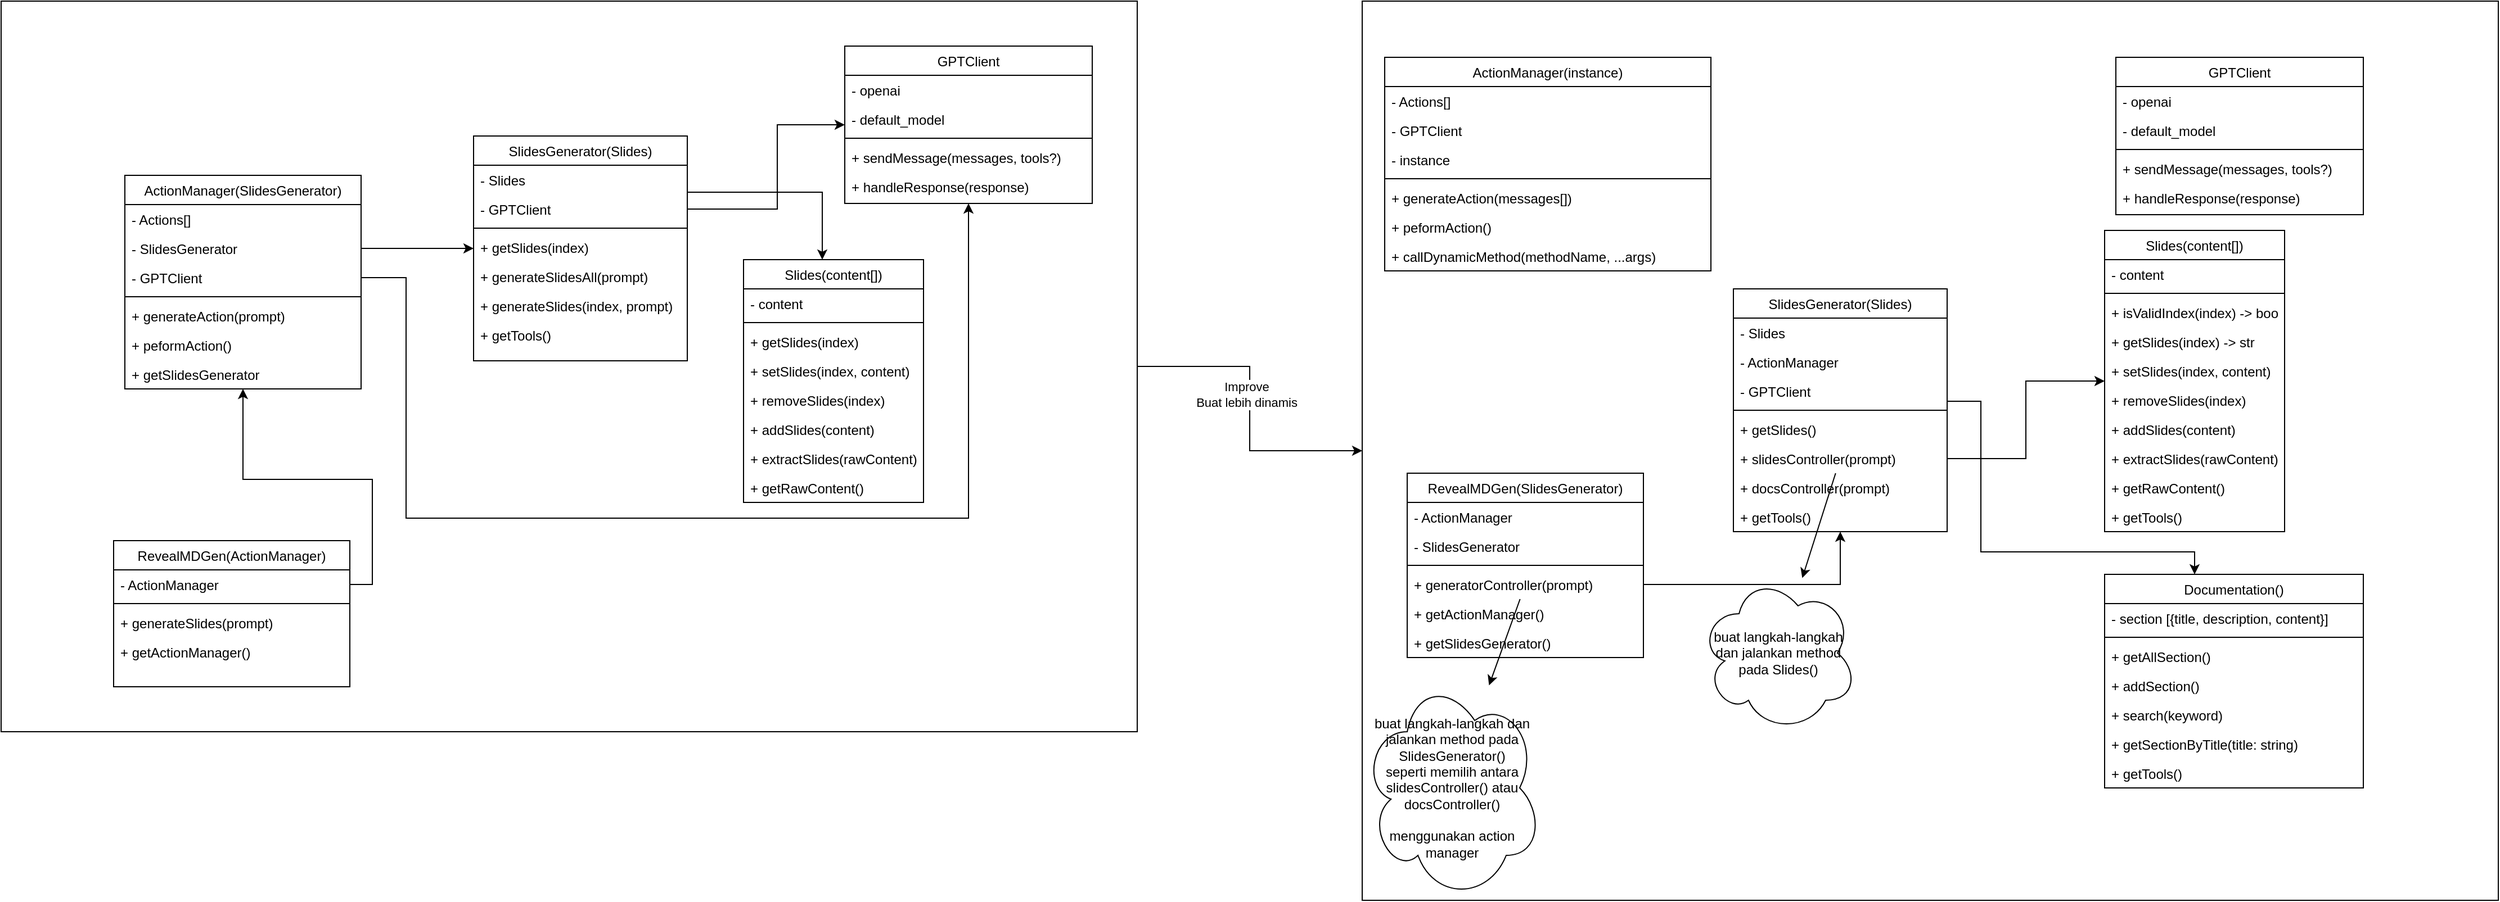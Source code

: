 <mxfile version="26.0.2">
  <diagram id="C5RBs43oDa-KdzZeNtuy" name="Page-1">
    <mxGraphModel dx="2054" dy="1864" grid="1" gridSize="10" guides="1" tooltips="1" connect="1" arrows="1" fold="1" page="1" pageScale="1" pageWidth="827" pageHeight="1169" math="0" shadow="0">
      <root>
        <mxCell id="WIyWlLk6GJQsqaUBKTNV-0" />
        <mxCell id="WIyWlLk6GJQsqaUBKTNV-1" parent="WIyWlLk6GJQsqaUBKTNV-0" />
        <mxCell id="t7L39CDLGECMZYHpMhQR-42" value="" style="rounded=0;whiteSpace=wrap;html=1;" parent="WIyWlLk6GJQsqaUBKTNV-1" vertex="1">
          <mxGeometry x="950" y="-100" width="1010" height="800" as="geometry" />
        </mxCell>
        <mxCell id="t7L39CDLGECMZYHpMhQR-43" style="edgeStyle=orthogonalEdgeStyle;rounded=0;orthogonalLoop=1;jettySize=auto;html=1;" parent="WIyWlLk6GJQsqaUBKTNV-1" source="t7L39CDLGECMZYHpMhQR-41" target="t7L39CDLGECMZYHpMhQR-42" edge="1">
          <mxGeometry relative="1" as="geometry" />
        </mxCell>
        <mxCell id="t7L39CDLGECMZYHpMhQR-44" value="Improve&lt;br&gt;Buat lebih dinamis" style="edgeLabel;html=1;align=center;verticalAlign=middle;resizable=0;points=[];" parent="t7L39CDLGECMZYHpMhQR-43" vertex="1" connectable="0">
          <mxGeometry x="-0.095" y="-3" relative="1" as="geometry">
            <mxPoint as="offset" />
          </mxGeometry>
        </mxCell>
        <mxCell id="t7L39CDLGECMZYHpMhQR-41" value="" style="rounded=0;whiteSpace=wrap;html=1;" parent="WIyWlLk6GJQsqaUBKTNV-1" vertex="1">
          <mxGeometry x="-260" y="-100" width="1010" height="650" as="geometry" />
        </mxCell>
        <mxCell id="zkfFHV4jXpPFQw0GAbJ--17" value="Slides(content[])" style="swimlane;fontStyle=0;align=center;verticalAlign=top;childLayout=stackLayout;horizontal=1;startSize=26;horizontalStack=0;resizeParent=1;resizeLast=0;collapsible=1;marginBottom=0;rounded=0;shadow=0;strokeWidth=1;" parent="WIyWlLk6GJQsqaUBKTNV-1" vertex="1">
          <mxGeometry x="400" y="130" width="160" height="216" as="geometry">
            <mxRectangle x="550" y="140" width="160" height="26" as="alternateBounds" />
          </mxGeometry>
        </mxCell>
        <mxCell id="zkfFHV4jXpPFQw0GAbJ--18" value="- content" style="text;align=left;verticalAlign=top;spacingLeft=4;spacingRight=4;overflow=hidden;rotatable=0;points=[[0,0.5],[1,0.5]];portConstraint=eastwest;" parent="zkfFHV4jXpPFQw0GAbJ--17" vertex="1">
          <mxGeometry y="26" width="160" height="26" as="geometry" />
        </mxCell>
        <mxCell id="zkfFHV4jXpPFQw0GAbJ--23" value="" style="line;html=1;strokeWidth=1;align=left;verticalAlign=middle;spacingTop=-1;spacingLeft=3;spacingRight=3;rotatable=0;labelPosition=right;points=[];portConstraint=eastwest;" parent="zkfFHV4jXpPFQw0GAbJ--17" vertex="1">
          <mxGeometry y="52" width="160" height="8" as="geometry" />
        </mxCell>
        <mxCell id="zkfFHV4jXpPFQw0GAbJ--24" value="+ getSlides(index)" style="text;align=left;verticalAlign=top;spacingLeft=4;spacingRight=4;overflow=hidden;rotatable=0;points=[[0,0.5],[1,0.5]];portConstraint=eastwest;" parent="zkfFHV4jXpPFQw0GAbJ--17" vertex="1">
          <mxGeometry y="60" width="160" height="26" as="geometry" />
        </mxCell>
        <mxCell id="zkfFHV4jXpPFQw0GAbJ--25" value="+ setSlides(index, content)" style="text;align=left;verticalAlign=top;spacingLeft=4;spacingRight=4;overflow=hidden;rotatable=0;points=[[0,0.5],[1,0.5]];portConstraint=eastwest;" parent="zkfFHV4jXpPFQw0GAbJ--17" vertex="1">
          <mxGeometry y="86" width="160" height="26" as="geometry" />
        </mxCell>
        <mxCell id="sR8OtwphDiJ-T3VBc1t4-0" value="+ removeSlides(index)" style="text;align=left;verticalAlign=top;spacingLeft=4;spacingRight=4;overflow=hidden;rotatable=0;points=[[0,0.5],[1,0.5]];portConstraint=eastwest;" parent="zkfFHV4jXpPFQw0GAbJ--17" vertex="1">
          <mxGeometry y="112" width="160" height="26" as="geometry" />
        </mxCell>
        <mxCell id="sR8OtwphDiJ-T3VBc1t4-1" value="+ addSlides(content)" style="text;align=left;verticalAlign=top;spacingLeft=4;spacingRight=4;overflow=hidden;rotatable=0;points=[[0,0.5],[1,0.5]];portConstraint=eastwest;" parent="zkfFHV4jXpPFQw0GAbJ--17" vertex="1">
          <mxGeometry y="138" width="160" height="26" as="geometry" />
        </mxCell>
        <mxCell id="sR8OtwphDiJ-T3VBc1t4-2" value="+ extractSlides(rawContent)" style="text;align=left;verticalAlign=top;spacingLeft=4;spacingRight=4;overflow=hidden;rotatable=0;points=[[0,0.5],[1,0.5]];portConstraint=eastwest;" parent="zkfFHV4jXpPFQw0GAbJ--17" vertex="1">
          <mxGeometry y="164" width="160" height="26" as="geometry" />
        </mxCell>
        <mxCell id="sR8OtwphDiJ-T3VBc1t4-3" value="+ getRawContent()" style="text;align=left;verticalAlign=top;spacingLeft=4;spacingRight=4;overflow=hidden;rotatable=0;points=[[0,0.5],[1,0.5]];portConstraint=eastwest;" parent="zkfFHV4jXpPFQw0GAbJ--17" vertex="1">
          <mxGeometry y="190" width="160" height="26" as="geometry" />
        </mxCell>
        <mxCell id="sR8OtwphDiJ-T3VBc1t4-4" value="SlidesGenerator(Slides)" style="swimlane;fontStyle=0;align=center;verticalAlign=top;childLayout=stackLayout;horizontal=1;startSize=26;horizontalStack=0;resizeParent=1;resizeLast=0;collapsible=1;marginBottom=0;rounded=0;shadow=0;strokeWidth=1;" parent="WIyWlLk6GJQsqaUBKTNV-1" vertex="1">
          <mxGeometry x="160" y="20" width="190" height="200" as="geometry">
            <mxRectangle x="550" y="140" width="160" height="26" as="alternateBounds" />
          </mxGeometry>
        </mxCell>
        <mxCell id="sR8OtwphDiJ-T3VBc1t4-5" value="- Slides" style="text;align=left;verticalAlign=top;spacingLeft=4;spacingRight=4;overflow=hidden;rotatable=0;points=[[0,0.5],[1,0.5]];portConstraint=eastwest;" parent="sR8OtwphDiJ-T3VBc1t4-4" vertex="1">
          <mxGeometry y="26" width="190" height="26" as="geometry" />
        </mxCell>
        <mxCell id="sR8OtwphDiJ-T3VBc1t4-14" value="- GPTClient" style="text;align=left;verticalAlign=top;spacingLeft=4;spacingRight=4;overflow=hidden;rotatable=0;points=[[0,0.5],[1,0.5]];portConstraint=eastwest;" parent="sR8OtwphDiJ-T3VBc1t4-4" vertex="1">
          <mxGeometry y="52" width="190" height="26" as="geometry" />
        </mxCell>
        <mxCell id="sR8OtwphDiJ-T3VBc1t4-6" value="" style="line;html=1;strokeWidth=1;align=left;verticalAlign=middle;spacingTop=-1;spacingLeft=3;spacingRight=3;rotatable=0;labelPosition=right;points=[];portConstraint=eastwest;" parent="sR8OtwphDiJ-T3VBc1t4-4" vertex="1">
          <mxGeometry y="78" width="190" height="8" as="geometry" />
        </mxCell>
        <mxCell id="sR8OtwphDiJ-T3VBc1t4-7" value="+ getSlides(index)" style="text;align=left;verticalAlign=top;spacingLeft=4;spacingRight=4;overflow=hidden;rotatable=0;points=[[0,0.5],[1,0.5]];portConstraint=eastwest;" parent="sR8OtwphDiJ-T3VBc1t4-4" vertex="1">
          <mxGeometry y="86" width="190" height="26" as="geometry" />
        </mxCell>
        <mxCell id="sR8OtwphDiJ-T3VBc1t4-8" value="+ generateSlidesAll(prompt)" style="text;align=left;verticalAlign=top;spacingLeft=4;spacingRight=4;overflow=hidden;rotatable=0;points=[[0,0.5],[1,0.5]];portConstraint=eastwest;" parent="sR8OtwphDiJ-T3VBc1t4-4" vertex="1">
          <mxGeometry y="112" width="190" height="26" as="geometry" />
        </mxCell>
        <mxCell id="sR8OtwphDiJ-T3VBc1t4-9" value="+ generateSlides(index, prompt)" style="text;align=left;verticalAlign=top;spacingLeft=4;spacingRight=4;overflow=hidden;rotatable=0;points=[[0,0.5],[1,0.5]];portConstraint=eastwest;" parent="sR8OtwphDiJ-T3VBc1t4-4" vertex="1">
          <mxGeometry y="138" width="190" height="26" as="geometry" />
        </mxCell>
        <mxCell id="sR8OtwphDiJ-T3VBc1t4-10" value="+ getTools()" style="text;align=left;verticalAlign=top;spacingLeft=4;spacingRight=4;overflow=hidden;rotatable=0;points=[[0,0.5],[1,0.5]];portConstraint=eastwest;" parent="sR8OtwphDiJ-T3VBc1t4-4" vertex="1">
          <mxGeometry y="164" width="190" height="26" as="geometry" />
        </mxCell>
        <mxCell id="sR8OtwphDiJ-T3VBc1t4-13" style="edgeStyle=orthogonalEdgeStyle;rounded=0;orthogonalLoop=1;jettySize=auto;html=1;exitX=1;exitY=0.5;exitDx=0;exitDy=0;" parent="WIyWlLk6GJQsqaUBKTNV-1" source="sR8OtwphDiJ-T3VBc1t4-5" target="zkfFHV4jXpPFQw0GAbJ--17" edge="1">
          <mxGeometry relative="1" as="geometry">
            <Array as="points">
              <mxPoint x="350" y="70" />
              <mxPoint x="470" y="70" />
            </Array>
          </mxGeometry>
        </mxCell>
        <mxCell id="sR8OtwphDiJ-T3VBc1t4-15" value="GPTClient" style="swimlane;fontStyle=0;align=center;verticalAlign=top;childLayout=stackLayout;horizontal=1;startSize=26;horizontalStack=0;resizeParent=1;resizeLast=0;collapsible=1;marginBottom=0;rounded=0;shadow=0;strokeWidth=1;" parent="WIyWlLk6GJQsqaUBKTNV-1" vertex="1">
          <mxGeometry x="490" y="-60" width="220" height="140" as="geometry">
            <mxRectangle x="550" y="140" width="160" height="26" as="alternateBounds" />
          </mxGeometry>
        </mxCell>
        <mxCell id="sR8OtwphDiJ-T3VBc1t4-16" value="- openai" style="text;align=left;verticalAlign=top;spacingLeft=4;spacingRight=4;overflow=hidden;rotatable=0;points=[[0,0.5],[1,0.5]];portConstraint=eastwest;" parent="sR8OtwphDiJ-T3VBc1t4-15" vertex="1">
          <mxGeometry y="26" width="220" height="26" as="geometry" />
        </mxCell>
        <mxCell id="sR8OtwphDiJ-T3VBc1t4-24" value="- default_model" style="text;align=left;verticalAlign=top;spacingLeft=4;spacingRight=4;overflow=hidden;rotatable=0;points=[[0,0.5],[1,0.5]];portConstraint=eastwest;" parent="sR8OtwphDiJ-T3VBc1t4-15" vertex="1">
          <mxGeometry y="52" width="220" height="26" as="geometry" />
        </mxCell>
        <mxCell id="sR8OtwphDiJ-T3VBc1t4-17" value="" style="line;html=1;strokeWidth=1;align=left;verticalAlign=middle;spacingTop=-1;spacingLeft=3;spacingRight=3;rotatable=0;labelPosition=right;points=[];portConstraint=eastwest;" parent="sR8OtwphDiJ-T3VBc1t4-15" vertex="1">
          <mxGeometry y="78" width="220" height="8" as="geometry" />
        </mxCell>
        <mxCell id="sR8OtwphDiJ-T3VBc1t4-18" value="+ sendMessage(messages, tools?)" style="text;align=left;verticalAlign=top;spacingLeft=4;spacingRight=4;overflow=hidden;rotatable=0;points=[[0,0.5],[1,0.5]];portConstraint=eastwest;" parent="sR8OtwphDiJ-T3VBc1t4-15" vertex="1">
          <mxGeometry y="86" width="220" height="26" as="geometry" />
        </mxCell>
        <mxCell id="sR8OtwphDiJ-T3VBc1t4-19" value="+ handleResponse(response)" style="text;align=left;verticalAlign=top;spacingLeft=4;spacingRight=4;overflow=hidden;rotatable=0;points=[[0,0.5],[1,0.5]];portConstraint=eastwest;" parent="sR8OtwphDiJ-T3VBc1t4-15" vertex="1">
          <mxGeometry y="112" width="220" height="26" as="geometry" />
        </mxCell>
        <mxCell id="sR8OtwphDiJ-T3VBc1t4-25" style="edgeStyle=orthogonalEdgeStyle;rounded=0;orthogonalLoop=1;jettySize=auto;html=1;" parent="WIyWlLk6GJQsqaUBKTNV-1" source="sR8OtwphDiJ-T3VBc1t4-14" target="sR8OtwphDiJ-T3VBc1t4-15" edge="1">
          <mxGeometry relative="1" as="geometry">
            <Array as="points">
              <mxPoint x="430" y="10" />
            </Array>
          </mxGeometry>
        </mxCell>
        <mxCell id="sR8OtwphDiJ-T3VBc1t4-26" value="ActionManager(SlidesGenerator)" style="swimlane;fontStyle=0;align=center;verticalAlign=top;childLayout=stackLayout;horizontal=1;startSize=26;horizontalStack=0;resizeParent=1;resizeLast=0;collapsible=1;marginBottom=0;rounded=0;shadow=0;strokeWidth=1;" parent="WIyWlLk6GJQsqaUBKTNV-1" vertex="1">
          <mxGeometry x="-150" y="55" width="210" height="190" as="geometry">
            <mxRectangle x="550" y="140" width="160" height="26" as="alternateBounds" />
          </mxGeometry>
        </mxCell>
        <mxCell id="sR8OtwphDiJ-T3VBc1t4-27" value="- Actions[]" style="text;align=left;verticalAlign=top;spacingLeft=4;spacingRight=4;overflow=hidden;rotatable=0;points=[[0,0.5],[1,0.5]];portConstraint=eastwest;" parent="sR8OtwphDiJ-T3VBc1t4-26" vertex="1">
          <mxGeometry y="26" width="210" height="26" as="geometry" />
        </mxCell>
        <mxCell id="sR8OtwphDiJ-T3VBc1t4-34" value="- SlidesGenerator" style="text;align=left;verticalAlign=top;spacingLeft=4;spacingRight=4;overflow=hidden;rotatable=0;points=[[0,0.5],[1,0.5]];portConstraint=eastwest;" parent="sR8OtwphDiJ-T3VBc1t4-26" vertex="1">
          <mxGeometry y="52" width="210" height="26" as="geometry" />
        </mxCell>
        <mxCell id="sR8OtwphDiJ-T3VBc1t4-28" value="- GPTClient" style="text;align=left;verticalAlign=top;spacingLeft=4;spacingRight=4;overflow=hidden;rotatable=0;points=[[0,0.5],[1,0.5]];portConstraint=eastwest;" parent="sR8OtwphDiJ-T3VBc1t4-26" vertex="1">
          <mxGeometry y="78" width="210" height="26" as="geometry" />
        </mxCell>
        <mxCell id="sR8OtwphDiJ-T3VBc1t4-29" value="" style="line;html=1;strokeWidth=1;align=left;verticalAlign=middle;spacingTop=-1;spacingLeft=3;spacingRight=3;rotatable=0;labelPosition=right;points=[];portConstraint=eastwest;" parent="sR8OtwphDiJ-T3VBc1t4-26" vertex="1">
          <mxGeometry y="104" width="210" height="8" as="geometry" />
        </mxCell>
        <mxCell id="sR8OtwphDiJ-T3VBc1t4-30" value="+ generateAction(prompt)" style="text;align=left;verticalAlign=top;spacingLeft=4;spacingRight=4;overflow=hidden;rotatable=0;points=[[0,0.5],[1,0.5]];portConstraint=eastwest;" parent="sR8OtwphDiJ-T3VBc1t4-26" vertex="1">
          <mxGeometry y="112" width="210" height="26" as="geometry" />
        </mxCell>
        <mxCell id="sR8OtwphDiJ-T3VBc1t4-33" value="+ peformAction()" style="text;align=left;verticalAlign=top;spacingLeft=4;spacingRight=4;overflow=hidden;rotatable=0;points=[[0,0.5],[1,0.5]];portConstraint=eastwest;" parent="sR8OtwphDiJ-T3VBc1t4-26" vertex="1">
          <mxGeometry y="138" width="210" height="26" as="geometry" />
        </mxCell>
        <mxCell id="sR8OtwphDiJ-T3VBc1t4-37" value="+ getSlidesGenerator" style="text;align=left;verticalAlign=top;spacingLeft=4;spacingRight=4;overflow=hidden;rotatable=0;points=[[0,0.5],[1,0.5]];portConstraint=eastwest;" parent="sR8OtwphDiJ-T3VBc1t4-26" vertex="1">
          <mxGeometry y="164" width="210" height="26" as="geometry" />
        </mxCell>
        <mxCell id="sR8OtwphDiJ-T3VBc1t4-35" style="edgeStyle=orthogonalEdgeStyle;rounded=0;orthogonalLoop=1;jettySize=auto;html=1;" parent="WIyWlLk6GJQsqaUBKTNV-1" source="sR8OtwphDiJ-T3VBc1t4-34" target="sR8OtwphDiJ-T3VBc1t4-4" edge="1">
          <mxGeometry relative="1" as="geometry" />
        </mxCell>
        <mxCell id="sR8OtwphDiJ-T3VBc1t4-36" style="edgeStyle=orthogonalEdgeStyle;rounded=0;orthogonalLoop=1;jettySize=auto;html=1;" parent="WIyWlLk6GJQsqaUBKTNV-1" source="sR8OtwphDiJ-T3VBc1t4-28" target="sR8OtwphDiJ-T3VBc1t4-15" edge="1">
          <mxGeometry relative="1" as="geometry">
            <Array as="points">
              <mxPoint x="100" y="146" />
              <mxPoint x="100" y="360" />
              <mxPoint x="600" y="360" />
            </Array>
          </mxGeometry>
        </mxCell>
        <mxCell id="sR8OtwphDiJ-T3VBc1t4-38" value="RevealMDGen(ActionManager)" style="swimlane;fontStyle=0;align=center;verticalAlign=top;childLayout=stackLayout;horizontal=1;startSize=26;horizontalStack=0;resizeParent=1;resizeLast=0;collapsible=1;marginBottom=0;rounded=0;shadow=0;strokeWidth=1;" parent="WIyWlLk6GJQsqaUBKTNV-1" vertex="1">
          <mxGeometry x="-160" y="380" width="210" height="130" as="geometry">
            <mxRectangle x="550" y="140" width="160" height="26" as="alternateBounds" />
          </mxGeometry>
        </mxCell>
        <mxCell id="sR8OtwphDiJ-T3VBc1t4-39" value="- ActionManager" style="text;align=left;verticalAlign=top;spacingLeft=4;spacingRight=4;overflow=hidden;rotatable=0;points=[[0,0.5],[1,0.5]];portConstraint=eastwest;" parent="sR8OtwphDiJ-T3VBc1t4-38" vertex="1">
          <mxGeometry y="26" width="210" height="26" as="geometry" />
        </mxCell>
        <mxCell id="sR8OtwphDiJ-T3VBc1t4-42" value="" style="line;html=1;strokeWidth=1;align=left;verticalAlign=middle;spacingTop=-1;spacingLeft=3;spacingRight=3;rotatable=0;labelPosition=right;points=[];portConstraint=eastwest;" parent="sR8OtwphDiJ-T3VBc1t4-38" vertex="1">
          <mxGeometry y="52" width="210" height="8" as="geometry" />
        </mxCell>
        <mxCell id="sR8OtwphDiJ-T3VBc1t4-43" value="+ generateSlides(prompt)" style="text;align=left;verticalAlign=top;spacingLeft=4;spacingRight=4;overflow=hidden;rotatable=0;points=[[0,0.5],[1,0.5]];portConstraint=eastwest;" parent="sR8OtwphDiJ-T3VBc1t4-38" vertex="1">
          <mxGeometry y="60" width="210" height="26" as="geometry" />
        </mxCell>
        <mxCell id="sR8OtwphDiJ-T3VBc1t4-44" value="+ getActionManager()" style="text;align=left;verticalAlign=top;spacingLeft=4;spacingRight=4;overflow=hidden;rotatable=0;points=[[0,0.5],[1,0.5]];portConstraint=eastwest;" parent="sR8OtwphDiJ-T3VBc1t4-38" vertex="1">
          <mxGeometry y="86" width="210" height="26" as="geometry" />
        </mxCell>
        <mxCell id="sR8OtwphDiJ-T3VBc1t4-46" style="edgeStyle=orthogonalEdgeStyle;rounded=0;orthogonalLoop=1;jettySize=auto;html=1;" parent="WIyWlLk6GJQsqaUBKTNV-1" source="sR8OtwphDiJ-T3VBc1t4-39" target="sR8OtwphDiJ-T3VBc1t4-26" edge="1">
          <mxGeometry relative="1" as="geometry" />
        </mxCell>
        <mxCell id="t7L39CDLGECMZYHpMhQR-0" value="Slides(content[])" style="swimlane;fontStyle=0;align=center;verticalAlign=top;childLayout=stackLayout;horizontal=1;startSize=26;horizontalStack=0;resizeParent=1;resizeLast=0;collapsible=1;marginBottom=0;rounded=0;shadow=0;strokeWidth=1;" parent="WIyWlLk6GJQsqaUBKTNV-1" vertex="1">
          <mxGeometry x="1610" y="104" width="160" height="268" as="geometry">
            <mxRectangle x="550" y="140" width="160" height="26" as="alternateBounds" />
          </mxGeometry>
        </mxCell>
        <mxCell id="t7L39CDLGECMZYHpMhQR-1" value="- content" style="text;align=left;verticalAlign=top;spacingLeft=4;spacingRight=4;overflow=hidden;rotatable=0;points=[[0,0.5],[1,0.5]];portConstraint=eastwest;" parent="t7L39CDLGECMZYHpMhQR-0" vertex="1">
          <mxGeometry y="26" width="160" height="26" as="geometry" />
        </mxCell>
        <mxCell id="t7L39CDLGECMZYHpMhQR-2" value="" style="line;html=1;strokeWidth=1;align=left;verticalAlign=middle;spacingTop=-1;spacingLeft=3;spacingRight=3;rotatable=0;labelPosition=right;points=[];portConstraint=eastwest;" parent="t7L39CDLGECMZYHpMhQR-0" vertex="1">
          <mxGeometry y="52" width="160" height="8" as="geometry" />
        </mxCell>
        <mxCell id="t7L39CDLGECMZYHpMhQR-3" value="+ isValidIndex(index) -&gt; bool" style="text;align=left;verticalAlign=top;spacingLeft=4;spacingRight=4;overflow=hidden;rotatable=0;points=[[0,0.5],[1,0.5]];portConstraint=eastwest;" parent="t7L39CDLGECMZYHpMhQR-0" vertex="1">
          <mxGeometry y="60" width="160" height="26" as="geometry" />
        </mxCell>
        <mxCell id="i7YnjvNjeRBu787a0NxW-20" value="+ getSlides(index) -&gt; str" style="text;align=left;verticalAlign=top;spacingLeft=4;spacingRight=4;overflow=hidden;rotatable=0;points=[[0,0.5],[1,0.5]];portConstraint=eastwest;" vertex="1" parent="t7L39CDLGECMZYHpMhQR-0">
          <mxGeometry y="86" width="160" height="26" as="geometry" />
        </mxCell>
        <mxCell id="t7L39CDLGECMZYHpMhQR-4" value="+ setSlides(index, content)" style="text;align=left;verticalAlign=top;spacingLeft=4;spacingRight=4;overflow=hidden;rotatable=0;points=[[0,0.5],[1,0.5]];portConstraint=eastwest;" parent="t7L39CDLGECMZYHpMhQR-0" vertex="1">
          <mxGeometry y="112" width="160" height="26" as="geometry" />
        </mxCell>
        <mxCell id="t7L39CDLGECMZYHpMhQR-5" value="+ removeSlides(index)" style="text;align=left;verticalAlign=top;spacingLeft=4;spacingRight=4;overflow=hidden;rotatable=0;points=[[0,0.5],[1,0.5]];portConstraint=eastwest;" parent="t7L39CDLGECMZYHpMhQR-0" vertex="1">
          <mxGeometry y="138" width="160" height="26" as="geometry" />
        </mxCell>
        <mxCell id="t7L39CDLGECMZYHpMhQR-6" value="+ addSlides(content)" style="text;align=left;verticalAlign=top;spacingLeft=4;spacingRight=4;overflow=hidden;rotatable=0;points=[[0,0.5],[1,0.5]];portConstraint=eastwest;" parent="t7L39CDLGECMZYHpMhQR-0" vertex="1">
          <mxGeometry y="164" width="160" height="26" as="geometry" />
        </mxCell>
        <mxCell id="t7L39CDLGECMZYHpMhQR-7" value="+ extractSlides(rawContent)" style="text;align=left;verticalAlign=top;spacingLeft=4;spacingRight=4;overflow=hidden;rotatable=0;points=[[0,0.5],[1,0.5]];portConstraint=eastwest;" parent="t7L39CDLGECMZYHpMhQR-0" vertex="1">
          <mxGeometry y="190" width="160" height="26" as="geometry" />
        </mxCell>
        <mxCell id="t7L39CDLGECMZYHpMhQR-8" value="+ getRawContent()" style="text;align=left;verticalAlign=top;spacingLeft=4;spacingRight=4;overflow=hidden;rotatable=0;points=[[0,0.5],[1,0.5]];portConstraint=eastwest;" parent="t7L39CDLGECMZYHpMhQR-0" vertex="1">
          <mxGeometry y="216" width="160" height="26" as="geometry" />
        </mxCell>
        <mxCell id="t7L39CDLGECMZYHpMhQR-52" value="+ getTools()" style="text;align=left;verticalAlign=top;spacingLeft=4;spacingRight=4;overflow=hidden;rotatable=0;points=[[0,0.5],[1,0.5]];portConstraint=eastwest;" parent="t7L39CDLGECMZYHpMhQR-0" vertex="1">
          <mxGeometry y="242" width="160" height="26" as="geometry" />
        </mxCell>
        <mxCell id="i7YnjvNjeRBu787a0NxW-10" style="edgeStyle=orthogonalEdgeStyle;rounded=0;orthogonalLoop=1;jettySize=auto;html=1;" edge="1" parent="WIyWlLk6GJQsqaUBKTNV-1" source="t7L39CDLGECMZYHpMhQR-9" target="i7YnjvNjeRBu787a0NxW-0">
          <mxGeometry relative="1" as="geometry">
            <Array as="points">
              <mxPoint x="1500" y="256" />
              <mxPoint x="1500" y="390" />
              <mxPoint x="1690" y="390" />
            </Array>
          </mxGeometry>
        </mxCell>
        <mxCell id="t7L39CDLGECMZYHpMhQR-9" value="SlidesGenerator(Slides)" style="swimlane;fontStyle=0;align=center;verticalAlign=top;childLayout=stackLayout;horizontal=1;startSize=26;horizontalStack=0;resizeParent=1;resizeLast=0;collapsible=1;marginBottom=0;rounded=0;shadow=0;strokeWidth=1;" parent="WIyWlLk6GJQsqaUBKTNV-1" vertex="1">
          <mxGeometry x="1280" y="156" width="190" height="216" as="geometry">
            <mxRectangle x="550" y="140" width="160" height="26" as="alternateBounds" />
          </mxGeometry>
        </mxCell>
        <mxCell id="t7L39CDLGECMZYHpMhQR-10" value="- Slides" style="text;align=left;verticalAlign=top;spacingLeft=4;spacingRight=4;overflow=hidden;rotatable=0;points=[[0,0.5],[1,0.5]];portConstraint=eastwest;" parent="t7L39CDLGECMZYHpMhQR-9" vertex="1">
          <mxGeometry y="26" width="190" height="26" as="geometry" />
        </mxCell>
        <mxCell id="i7YnjvNjeRBu787a0NxW-19" value="- ActionManager" style="text;align=left;verticalAlign=top;spacingLeft=4;spacingRight=4;overflow=hidden;rotatable=0;points=[[0,0.5],[1,0.5]];portConstraint=eastwest;" vertex="1" parent="t7L39CDLGECMZYHpMhQR-9">
          <mxGeometry y="52" width="190" height="26" as="geometry" />
        </mxCell>
        <mxCell id="t7L39CDLGECMZYHpMhQR-11" value="- GPTClient" style="text;align=left;verticalAlign=top;spacingLeft=4;spacingRight=4;overflow=hidden;rotatable=0;points=[[0,0.5],[1,0.5]];portConstraint=eastwest;" parent="t7L39CDLGECMZYHpMhQR-9" vertex="1">
          <mxGeometry y="78" width="190" height="26" as="geometry" />
        </mxCell>
        <mxCell id="t7L39CDLGECMZYHpMhQR-12" value="" style="line;html=1;strokeWidth=1;align=left;verticalAlign=middle;spacingTop=-1;spacingLeft=3;spacingRight=3;rotatable=0;labelPosition=right;points=[];portConstraint=eastwest;" parent="t7L39CDLGECMZYHpMhQR-9" vertex="1">
          <mxGeometry y="104" width="190" height="8" as="geometry" />
        </mxCell>
        <mxCell id="t7L39CDLGECMZYHpMhQR-13" value="+ getSlides()" style="text;align=left;verticalAlign=top;spacingLeft=4;spacingRight=4;overflow=hidden;rotatable=0;points=[[0,0.5],[1,0.5]];portConstraint=eastwest;" parent="t7L39CDLGECMZYHpMhQR-9" vertex="1">
          <mxGeometry y="112" width="190" height="26" as="geometry" />
        </mxCell>
        <mxCell id="t7L39CDLGECMZYHpMhQR-15" value="+ slidesController(prompt)" style="text;align=left;verticalAlign=top;spacingLeft=4;spacingRight=4;overflow=hidden;rotatable=0;points=[[0,0.5],[1,0.5]];portConstraint=eastwest;" parent="t7L39CDLGECMZYHpMhQR-9" vertex="1">
          <mxGeometry y="138" width="190" height="26" as="geometry" />
        </mxCell>
        <mxCell id="i7YnjvNjeRBu787a0NxW-13" value="+ docsController(prompt)" style="text;align=left;verticalAlign=top;spacingLeft=4;spacingRight=4;overflow=hidden;rotatable=0;points=[[0,0.5],[1,0.5]];portConstraint=eastwest;" vertex="1" parent="t7L39CDLGECMZYHpMhQR-9">
          <mxGeometry y="164" width="190" height="26" as="geometry" />
        </mxCell>
        <mxCell id="t7L39CDLGECMZYHpMhQR-16" value="+ getTools()" style="text;align=left;verticalAlign=top;spacingLeft=4;spacingRight=4;overflow=hidden;rotatable=0;points=[[0,0.5],[1,0.5]];portConstraint=eastwest;" parent="t7L39CDLGECMZYHpMhQR-9" vertex="1">
          <mxGeometry y="190" width="190" height="26" as="geometry" />
        </mxCell>
        <mxCell id="t7L39CDLGECMZYHpMhQR-18" value="GPTClient" style="swimlane;fontStyle=0;align=center;verticalAlign=top;childLayout=stackLayout;horizontal=1;startSize=26;horizontalStack=0;resizeParent=1;resizeLast=0;collapsible=1;marginBottom=0;rounded=0;shadow=0;strokeWidth=1;" parent="WIyWlLk6GJQsqaUBKTNV-1" vertex="1">
          <mxGeometry x="1620" y="-50" width="220" height="140" as="geometry">
            <mxRectangle x="550" y="140" width="160" height="26" as="alternateBounds" />
          </mxGeometry>
        </mxCell>
        <mxCell id="t7L39CDLGECMZYHpMhQR-19" value="- openai" style="text;align=left;verticalAlign=top;spacingLeft=4;spacingRight=4;overflow=hidden;rotatable=0;points=[[0,0.5],[1,0.5]];portConstraint=eastwest;" parent="t7L39CDLGECMZYHpMhQR-18" vertex="1">
          <mxGeometry y="26" width="220" height="26" as="geometry" />
        </mxCell>
        <mxCell id="t7L39CDLGECMZYHpMhQR-20" value="- default_model" style="text;align=left;verticalAlign=top;spacingLeft=4;spacingRight=4;overflow=hidden;rotatable=0;points=[[0,0.5],[1,0.5]];portConstraint=eastwest;" parent="t7L39CDLGECMZYHpMhQR-18" vertex="1">
          <mxGeometry y="52" width="220" height="26" as="geometry" />
        </mxCell>
        <mxCell id="t7L39CDLGECMZYHpMhQR-21" value="" style="line;html=1;strokeWidth=1;align=left;verticalAlign=middle;spacingTop=-1;spacingLeft=3;spacingRight=3;rotatable=0;labelPosition=right;points=[];portConstraint=eastwest;" parent="t7L39CDLGECMZYHpMhQR-18" vertex="1">
          <mxGeometry y="78" width="220" height="8" as="geometry" />
        </mxCell>
        <mxCell id="t7L39CDLGECMZYHpMhQR-22" value="+ sendMessage(messages, tools?)" style="text;align=left;verticalAlign=top;spacingLeft=4;spacingRight=4;overflow=hidden;rotatable=0;points=[[0,0.5],[1,0.5]];portConstraint=eastwest;" parent="t7L39CDLGECMZYHpMhQR-18" vertex="1">
          <mxGeometry y="86" width="220" height="26" as="geometry" />
        </mxCell>
        <mxCell id="t7L39CDLGECMZYHpMhQR-23" value="+ handleResponse(response)" style="text;align=left;verticalAlign=top;spacingLeft=4;spacingRight=4;overflow=hidden;rotatable=0;points=[[0,0.5],[1,0.5]];portConstraint=eastwest;" parent="t7L39CDLGECMZYHpMhQR-18" vertex="1">
          <mxGeometry y="112" width="220" height="26" as="geometry" />
        </mxCell>
        <mxCell id="t7L39CDLGECMZYHpMhQR-25" value="ActionManager(instance)" style="swimlane;fontStyle=0;align=center;verticalAlign=top;childLayout=stackLayout;horizontal=1;startSize=26;horizontalStack=0;resizeParent=1;resizeLast=0;collapsible=1;marginBottom=0;rounded=0;shadow=0;strokeWidth=1;" parent="WIyWlLk6GJQsqaUBKTNV-1" vertex="1">
          <mxGeometry x="970" y="-50" width="290" height="190" as="geometry">
            <mxRectangle x="550" y="140" width="160" height="26" as="alternateBounds" />
          </mxGeometry>
        </mxCell>
        <mxCell id="t7L39CDLGECMZYHpMhQR-26" value="- Actions[]" style="text;align=left;verticalAlign=top;spacingLeft=4;spacingRight=4;overflow=hidden;rotatable=0;points=[[0,0.5],[1,0.5]];portConstraint=eastwest;" parent="t7L39CDLGECMZYHpMhQR-25" vertex="1">
          <mxGeometry y="26" width="290" height="26" as="geometry" />
        </mxCell>
        <mxCell id="t7L39CDLGECMZYHpMhQR-28" value="- GPTClient" style="text;align=left;verticalAlign=top;spacingLeft=4;spacingRight=4;overflow=hidden;rotatable=0;points=[[0,0.5],[1,0.5]];portConstraint=eastwest;" parent="t7L39CDLGECMZYHpMhQR-25" vertex="1">
          <mxGeometry y="52" width="290" height="26" as="geometry" />
        </mxCell>
        <mxCell id="t7L39CDLGECMZYHpMhQR-53" value="- instance" style="text;align=left;verticalAlign=top;spacingLeft=4;spacingRight=4;overflow=hidden;rotatable=0;points=[[0,0.5],[1,0.5]];portConstraint=eastwest;" parent="t7L39CDLGECMZYHpMhQR-25" vertex="1">
          <mxGeometry y="78" width="290" height="26" as="geometry" />
        </mxCell>
        <mxCell id="t7L39CDLGECMZYHpMhQR-29" value="" style="line;html=1;strokeWidth=1;align=left;verticalAlign=middle;spacingTop=-1;spacingLeft=3;spacingRight=3;rotatable=0;labelPosition=right;points=[];portConstraint=eastwest;" parent="t7L39CDLGECMZYHpMhQR-25" vertex="1">
          <mxGeometry y="104" width="290" height="8" as="geometry" />
        </mxCell>
        <mxCell id="t7L39CDLGECMZYHpMhQR-30" value="+ generateAction(messages[])" style="text;align=left;verticalAlign=top;spacingLeft=4;spacingRight=4;overflow=hidden;rotatable=0;points=[[0,0.5],[1,0.5]];portConstraint=eastwest;" parent="t7L39CDLGECMZYHpMhQR-25" vertex="1">
          <mxGeometry y="112" width="290" height="26" as="geometry" />
        </mxCell>
        <mxCell id="t7L39CDLGECMZYHpMhQR-31" value="+ peformAction()" style="text;align=left;verticalAlign=top;spacingLeft=4;spacingRight=4;overflow=hidden;rotatable=0;points=[[0,0.5],[1,0.5]];portConstraint=eastwest;" parent="t7L39CDLGECMZYHpMhQR-25" vertex="1">
          <mxGeometry y="138" width="290" height="26" as="geometry" />
        </mxCell>
        <mxCell id="t7L39CDLGECMZYHpMhQR-54" value="+ callDynamicMethod(methodName, ...args)" style="text;align=left;verticalAlign=top;spacingLeft=4;spacingRight=4;overflow=hidden;rotatable=0;points=[[0,0.5],[1,0.5]];portConstraint=eastwest;" parent="t7L39CDLGECMZYHpMhQR-25" vertex="1">
          <mxGeometry y="164" width="290" height="26" as="geometry" />
        </mxCell>
        <mxCell id="t7L39CDLGECMZYHpMhQR-35" value="RevealMDGen(SlidesGenerator)" style="swimlane;fontStyle=0;align=center;verticalAlign=top;childLayout=stackLayout;horizontal=1;startSize=26;horizontalStack=0;resizeParent=1;resizeLast=0;collapsible=1;marginBottom=0;rounded=0;shadow=0;strokeWidth=1;" parent="WIyWlLk6GJQsqaUBKTNV-1" vertex="1">
          <mxGeometry x="990" y="320" width="210" height="164" as="geometry">
            <mxRectangle x="550" y="140" width="160" height="26" as="alternateBounds" />
          </mxGeometry>
        </mxCell>
        <mxCell id="t7L39CDLGECMZYHpMhQR-36" value="- ActionManager" style="text;align=left;verticalAlign=top;spacingLeft=4;spacingRight=4;overflow=hidden;rotatable=0;points=[[0,0.5],[1,0.5]];portConstraint=eastwest;" parent="t7L39CDLGECMZYHpMhQR-35" vertex="1">
          <mxGeometry y="26" width="210" height="26" as="geometry" />
        </mxCell>
        <mxCell id="t7L39CDLGECMZYHpMhQR-45" value="- SlidesGenerator" style="text;align=left;verticalAlign=top;spacingLeft=4;spacingRight=4;overflow=hidden;rotatable=0;points=[[0,0.5],[1,0.5]];portConstraint=eastwest;" parent="t7L39CDLGECMZYHpMhQR-35" vertex="1">
          <mxGeometry y="52" width="210" height="26" as="geometry" />
        </mxCell>
        <mxCell id="t7L39CDLGECMZYHpMhQR-37" value="" style="line;html=1;strokeWidth=1;align=left;verticalAlign=middle;spacingTop=-1;spacingLeft=3;spacingRight=3;rotatable=0;labelPosition=right;points=[];portConstraint=eastwest;" parent="t7L39CDLGECMZYHpMhQR-35" vertex="1">
          <mxGeometry y="78" width="210" height="8" as="geometry" />
        </mxCell>
        <mxCell id="t7L39CDLGECMZYHpMhQR-38" value="+ generatorController(prompt)" style="text;align=left;verticalAlign=top;spacingLeft=4;spacingRight=4;overflow=hidden;rotatable=0;points=[[0,0.5],[1,0.5]];portConstraint=eastwest;" parent="t7L39CDLGECMZYHpMhQR-35" vertex="1">
          <mxGeometry y="86" width="210" height="26" as="geometry" />
        </mxCell>
        <mxCell id="t7L39CDLGECMZYHpMhQR-39" value="+ getActionManager()" style="text;align=left;verticalAlign=top;spacingLeft=4;spacingRight=4;overflow=hidden;rotatable=0;points=[[0,0.5],[1,0.5]];portConstraint=eastwest;" parent="t7L39CDLGECMZYHpMhQR-35" vertex="1">
          <mxGeometry y="112" width="210" height="26" as="geometry" />
        </mxCell>
        <mxCell id="t7L39CDLGECMZYHpMhQR-46" value="+ getSlidesGenerator()" style="text;align=left;verticalAlign=top;spacingLeft=4;spacingRight=4;overflow=hidden;rotatable=0;points=[[0,0.5],[1,0.5]];portConstraint=eastwest;" parent="t7L39CDLGECMZYHpMhQR-35" vertex="1">
          <mxGeometry y="138" width="210" height="26" as="geometry" />
        </mxCell>
        <mxCell id="t7L39CDLGECMZYHpMhQR-47" style="edgeStyle=orthogonalEdgeStyle;rounded=0;orthogonalLoop=1;jettySize=auto;html=1;" parent="WIyWlLk6GJQsqaUBKTNV-1" source="t7L39CDLGECMZYHpMhQR-38" target="t7L39CDLGECMZYHpMhQR-9" edge="1">
          <mxGeometry relative="1" as="geometry" />
        </mxCell>
        <mxCell id="t7L39CDLGECMZYHpMhQR-48" value="buat langkah-langkah dan jalankan method pada SlidesGenerator()&lt;br&gt;seperti memilih antara slidesController() atau docsController()&lt;br&gt;&lt;br&gt;menggunakan action manager" style="ellipse;shape=cloud;whiteSpace=wrap;html=1;" parent="WIyWlLk6GJQsqaUBKTNV-1" vertex="1">
          <mxGeometry x="950" y="500" width="160" height="200" as="geometry" />
        </mxCell>
        <mxCell id="t7L39CDLGECMZYHpMhQR-49" style="rounded=0;orthogonalLoop=1;jettySize=auto;html=1;" parent="WIyWlLk6GJQsqaUBKTNV-1" source="t7L39CDLGECMZYHpMhQR-38" target="t7L39CDLGECMZYHpMhQR-48" edge="1">
          <mxGeometry relative="1" as="geometry" />
        </mxCell>
        <mxCell id="t7L39CDLGECMZYHpMhQR-50" value="buat langkah-langkah dan jalankan method pada Slides()" style="ellipse;shape=cloud;whiteSpace=wrap;html=1;" parent="WIyWlLk6GJQsqaUBKTNV-1" vertex="1">
          <mxGeometry x="1250" y="410" width="140" height="140" as="geometry" />
        </mxCell>
        <mxCell id="t7L39CDLGECMZYHpMhQR-51" style="rounded=0;orthogonalLoop=1;jettySize=auto;html=1;" parent="WIyWlLk6GJQsqaUBKTNV-1" source="t7L39CDLGECMZYHpMhQR-15" target="t7L39CDLGECMZYHpMhQR-50" edge="1">
          <mxGeometry relative="1" as="geometry" />
        </mxCell>
        <mxCell id="t7L39CDLGECMZYHpMhQR-55" style="edgeStyle=orthogonalEdgeStyle;rounded=0;orthogonalLoop=1;jettySize=auto;html=1;" parent="WIyWlLk6GJQsqaUBKTNV-1" source="t7L39CDLGECMZYHpMhQR-15" target="t7L39CDLGECMZYHpMhQR-0" edge="1">
          <mxGeometry relative="1" as="geometry" />
        </mxCell>
        <mxCell id="i7YnjvNjeRBu787a0NxW-0" value="Documentation()" style="swimlane;fontStyle=0;align=center;verticalAlign=top;childLayout=stackLayout;horizontal=1;startSize=26;horizontalStack=0;resizeParent=1;resizeLast=0;collapsible=1;marginBottom=0;rounded=0;shadow=0;strokeWidth=1;" vertex="1" parent="WIyWlLk6GJQsqaUBKTNV-1">
          <mxGeometry x="1610" y="410" width="230" height="190" as="geometry">
            <mxRectangle x="550" y="140" width="160" height="26" as="alternateBounds" />
          </mxGeometry>
        </mxCell>
        <mxCell id="i7YnjvNjeRBu787a0NxW-1" value="- section [{title, description, content}]" style="text;align=left;verticalAlign=top;spacingLeft=4;spacingRight=4;overflow=hidden;rotatable=0;points=[[0,0.5],[1,0.5]];portConstraint=eastwest;" vertex="1" parent="i7YnjvNjeRBu787a0NxW-0">
          <mxGeometry y="26" width="230" height="26" as="geometry" />
        </mxCell>
        <mxCell id="i7YnjvNjeRBu787a0NxW-2" value="" style="line;html=1;strokeWidth=1;align=left;verticalAlign=middle;spacingTop=-1;spacingLeft=3;spacingRight=3;rotatable=0;labelPosition=right;points=[];portConstraint=eastwest;" vertex="1" parent="i7YnjvNjeRBu787a0NxW-0">
          <mxGeometry y="52" width="230" height="8" as="geometry" />
        </mxCell>
        <mxCell id="i7YnjvNjeRBu787a0NxW-9" value="+ getAllSection()" style="text;align=left;verticalAlign=top;spacingLeft=4;spacingRight=4;overflow=hidden;rotatable=0;points=[[0,0.5],[1,0.5]];portConstraint=eastwest;" vertex="1" parent="i7YnjvNjeRBu787a0NxW-0">
          <mxGeometry y="60" width="230" height="26" as="geometry" />
        </mxCell>
        <mxCell id="i7YnjvNjeRBu787a0NxW-15" value="+ addSection()" style="text;align=left;verticalAlign=top;spacingLeft=4;spacingRight=4;overflow=hidden;rotatable=0;points=[[0,0.5],[1,0.5]];portConstraint=eastwest;" vertex="1" parent="i7YnjvNjeRBu787a0NxW-0">
          <mxGeometry y="86" width="230" height="26" as="geometry" />
        </mxCell>
        <mxCell id="i7YnjvNjeRBu787a0NxW-14" value="+ search(keyword)" style="text;align=left;verticalAlign=top;spacingLeft=4;spacingRight=4;overflow=hidden;rotatable=0;points=[[0,0.5],[1,0.5]];portConstraint=eastwest;" vertex="1" parent="i7YnjvNjeRBu787a0NxW-0">
          <mxGeometry y="112" width="230" height="26" as="geometry" />
        </mxCell>
        <mxCell id="i7YnjvNjeRBu787a0NxW-16" value="+ getSectionByTitle(title: string)" style="text;align=left;verticalAlign=top;spacingLeft=4;spacingRight=4;overflow=hidden;rotatable=0;points=[[0,0.5],[1,0.5]];portConstraint=eastwest;" vertex="1" parent="i7YnjvNjeRBu787a0NxW-0">
          <mxGeometry y="138" width="230" height="26" as="geometry" />
        </mxCell>
        <mxCell id="i7YnjvNjeRBu787a0NxW-11" value="+ getTools()" style="text;align=left;verticalAlign=top;spacingLeft=4;spacingRight=4;overflow=hidden;rotatable=0;points=[[0,0.5],[1,0.5]];portConstraint=eastwest;" vertex="1" parent="i7YnjvNjeRBu787a0NxW-0">
          <mxGeometry y="164" width="230" height="26" as="geometry" />
        </mxCell>
      </root>
    </mxGraphModel>
  </diagram>
</mxfile>
